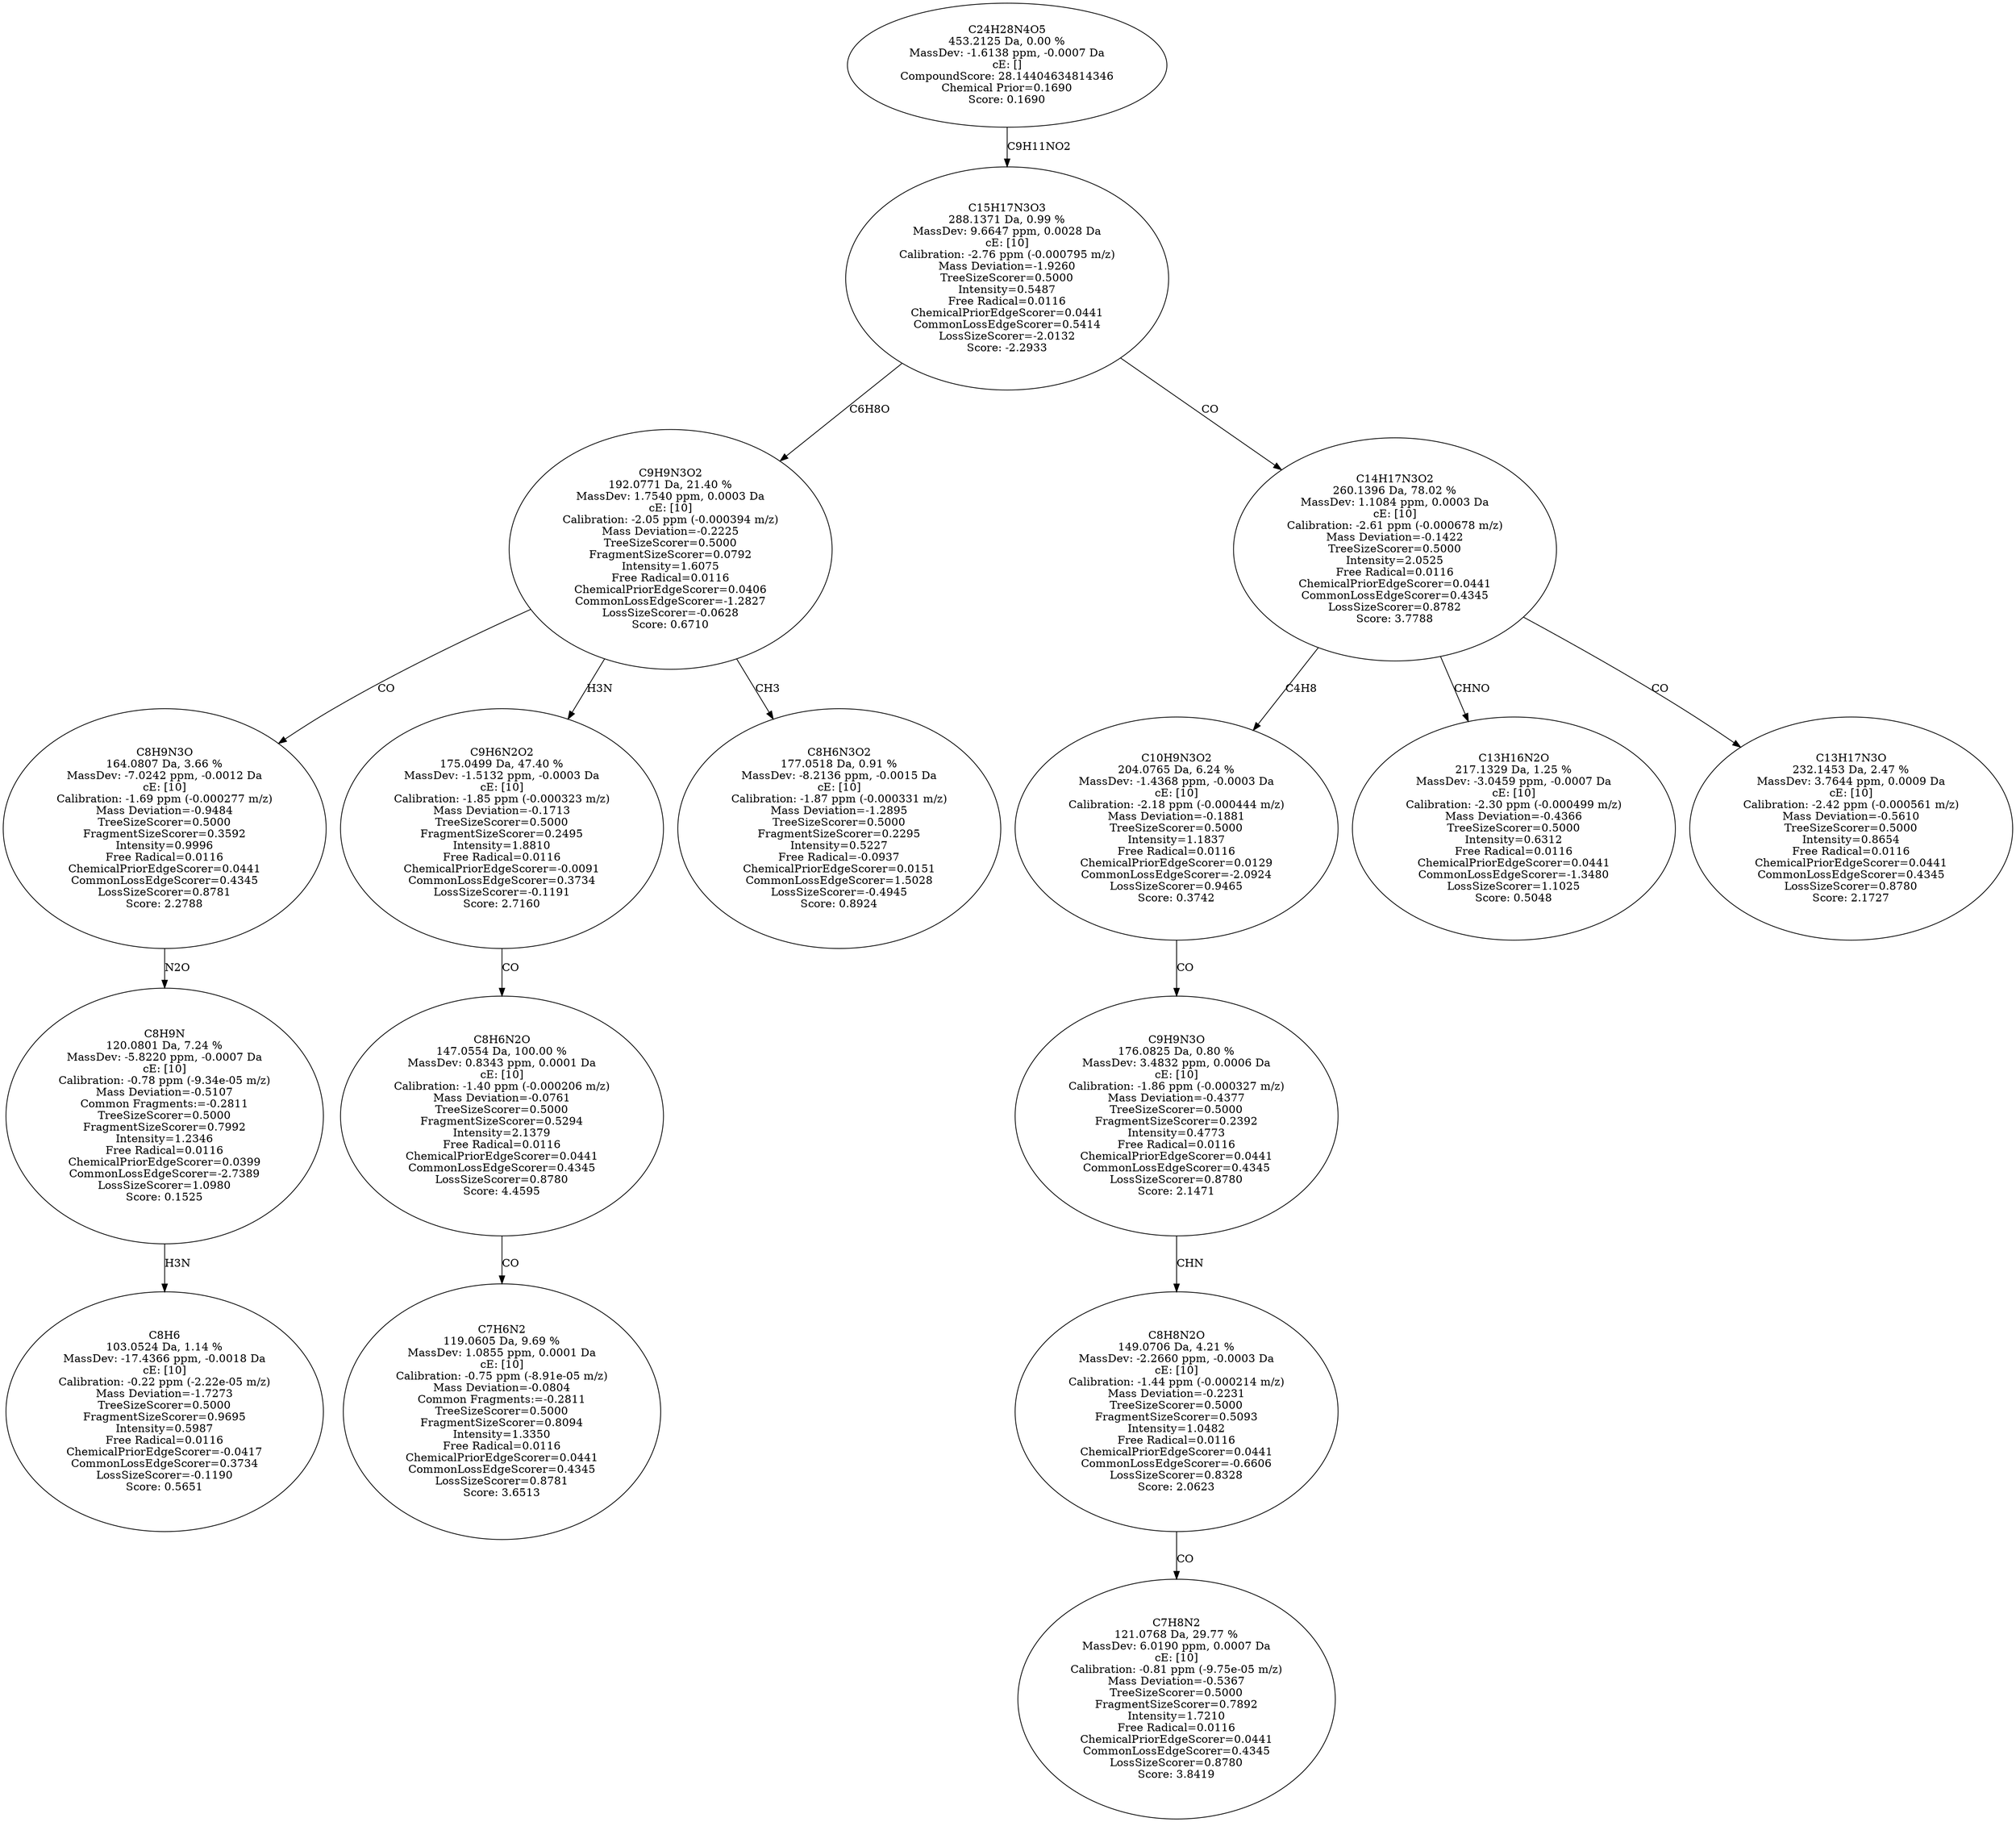 strict digraph {
v1 [label="C8H6\n103.0524 Da, 1.14 %\nMassDev: -17.4366 ppm, -0.0018 Da\ncE: [10]\nCalibration: -0.22 ppm (-2.22e-05 m/z)\nMass Deviation=-1.7273\nTreeSizeScorer=0.5000\nFragmentSizeScorer=0.9695\nIntensity=0.5987\nFree Radical=0.0116\nChemicalPriorEdgeScorer=-0.0417\nCommonLossEdgeScorer=0.3734\nLossSizeScorer=-0.1190\nScore: 0.5651"];
v2 [label="C8H9N\n120.0801 Da, 7.24 %\nMassDev: -5.8220 ppm, -0.0007 Da\ncE: [10]\nCalibration: -0.78 ppm (-9.34e-05 m/z)\nMass Deviation=-0.5107\nCommon Fragments:=-0.2811\nTreeSizeScorer=0.5000\nFragmentSizeScorer=0.7992\nIntensity=1.2346\nFree Radical=0.0116\nChemicalPriorEdgeScorer=0.0399\nCommonLossEdgeScorer=-2.7389\nLossSizeScorer=1.0980\nScore: 0.1525"];
v3 [label="C8H9N3O\n164.0807 Da, 3.66 %\nMassDev: -7.0242 ppm, -0.0012 Da\ncE: [10]\nCalibration: -1.69 ppm (-0.000277 m/z)\nMass Deviation=-0.9484\nTreeSizeScorer=0.5000\nFragmentSizeScorer=0.3592\nIntensity=0.9996\nFree Radical=0.0116\nChemicalPriorEdgeScorer=0.0441\nCommonLossEdgeScorer=0.4345\nLossSizeScorer=0.8781\nScore: 2.2788"];
v4 [label="C7H6N2\n119.0605 Da, 9.69 %\nMassDev: 1.0855 ppm, 0.0001 Da\ncE: [10]\nCalibration: -0.75 ppm (-8.91e-05 m/z)\nMass Deviation=-0.0804\nCommon Fragments:=-0.2811\nTreeSizeScorer=0.5000\nFragmentSizeScorer=0.8094\nIntensity=1.3350\nFree Radical=0.0116\nChemicalPriorEdgeScorer=0.0441\nCommonLossEdgeScorer=0.4345\nLossSizeScorer=0.8781\nScore: 3.6513"];
v5 [label="C8H6N2O\n147.0554 Da, 100.00 %\nMassDev: 0.8343 ppm, 0.0001 Da\ncE: [10]\nCalibration: -1.40 ppm (-0.000206 m/z)\nMass Deviation=-0.0761\nTreeSizeScorer=0.5000\nFragmentSizeScorer=0.5294\nIntensity=2.1379\nFree Radical=0.0116\nChemicalPriorEdgeScorer=0.0441\nCommonLossEdgeScorer=0.4345\nLossSizeScorer=0.8780\nScore: 4.4595"];
v6 [label="C9H6N2O2\n175.0499 Da, 47.40 %\nMassDev: -1.5132 ppm, -0.0003 Da\ncE: [10]\nCalibration: -1.85 ppm (-0.000323 m/z)\nMass Deviation=-0.1713\nTreeSizeScorer=0.5000\nFragmentSizeScorer=0.2495\nIntensity=1.8810\nFree Radical=0.0116\nChemicalPriorEdgeScorer=-0.0091\nCommonLossEdgeScorer=0.3734\nLossSizeScorer=-0.1191\nScore: 2.7160"];
v7 [label="C8H6N3O2\n177.0518 Da, 0.91 %\nMassDev: -8.2136 ppm, -0.0015 Da\ncE: [10]\nCalibration: -1.87 ppm (-0.000331 m/z)\nMass Deviation=-1.2895\nTreeSizeScorer=0.5000\nFragmentSizeScorer=0.2295\nIntensity=0.5227\nFree Radical=-0.0937\nChemicalPriorEdgeScorer=0.0151\nCommonLossEdgeScorer=1.5028\nLossSizeScorer=-0.4945\nScore: 0.8924"];
v8 [label="C9H9N3O2\n192.0771 Da, 21.40 %\nMassDev: 1.7540 ppm, 0.0003 Da\ncE: [10]\nCalibration: -2.05 ppm (-0.000394 m/z)\nMass Deviation=-0.2225\nTreeSizeScorer=0.5000\nFragmentSizeScorer=0.0792\nIntensity=1.6075\nFree Radical=0.0116\nChemicalPriorEdgeScorer=0.0406\nCommonLossEdgeScorer=-1.2827\nLossSizeScorer=-0.0628\nScore: 0.6710"];
v9 [label="C7H8N2\n121.0768 Da, 29.77 %\nMassDev: 6.0190 ppm, 0.0007 Da\ncE: [10]\nCalibration: -0.81 ppm (-9.75e-05 m/z)\nMass Deviation=-0.5367\nTreeSizeScorer=0.5000\nFragmentSizeScorer=0.7892\nIntensity=1.7210\nFree Radical=0.0116\nChemicalPriorEdgeScorer=0.0441\nCommonLossEdgeScorer=0.4345\nLossSizeScorer=0.8780\nScore: 3.8419"];
v10 [label="C8H8N2O\n149.0706 Da, 4.21 %\nMassDev: -2.2660 ppm, -0.0003 Da\ncE: [10]\nCalibration: -1.44 ppm (-0.000214 m/z)\nMass Deviation=-0.2231\nTreeSizeScorer=0.5000\nFragmentSizeScorer=0.5093\nIntensity=1.0482\nFree Radical=0.0116\nChemicalPriorEdgeScorer=0.0441\nCommonLossEdgeScorer=-0.6606\nLossSizeScorer=0.8328\nScore: 2.0623"];
v11 [label="C9H9N3O\n176.0825 Da, 0.80 %\nMassDev: 3.4832 ppm, 0.0006 Da\ncE: [10]\nCalibration: -1.86 ppm (-0.000327 m/z)\nMass Deviation=-0.4377\nTreeSizeScorer=0.5000\nFragmentSizeScorer=0.2392\nIntensity=0.4773\nFree Radical=0.0116\nChemicalPriorEdgeScorer=0.0441\nCommonLossEdgeScorer=0.4345\nLossSizeScorer=0.8780\nScore: 2.1471"];
v12 [label="C10H9N3O2\n204.0765 Da, 6.24 %\nMassDev: -1.4368 ppm, -0.0003 Da\ncE: [10]\nCalibration: -2.18 ppm (-0.000444 m/z)\nMass Deviation=-0.1881\nTreeSizeScorer=0.5000\nIntensity=1.1837\nFree Radical=0.0116\nChemicalPriorEdgeScorer=0.0129\nCommonLossEdgeScorer=-2.0924\nLossSizeScorer=0.9465\nScore: 0.3742"];
v13 [label="C13H16N2O\n217.1329 Da, 1.25 %\nMassDev: -3.0459 ppm, -0.0007 Da\ncE: [10]\nCalibration: -2.30 ppm (-0.000499 m/z)\nMass Deviation=-0.4366\nTreeSizeScorer=0.5000\nIntensity=0.6312\nFree Radical=0.0116\nChemicalPriorEdgeScorer=0.0441\nCommonLossEdgeScorer=-1.3480\nLossSizeScorer=1.1025\nScore: 0.5048"];
v14 [label="C13H17N3O\n232.1453 Da, 2.47 %\nMassDev: 3.7644 ppm, 0.0009 Da\ncE: [10]\nCalibration: -2.42 ppm (-0.000561 m/z)\nMass Deviation=-0.5610\nTreeSizeScorer=0.5000\nIntensity=0.8654\nFree Radical=0.0116\nChemicalPriorEdgeScorer=0.0441\nCommonLossEdgeScorer=0.4345\nLossSizeScorer=0.8780\nScore: 2.1727"];
v15 [label="C14H17N3O2\n260.1396 Da, 78.02 %\nMassDev: 1.1084 ppm, 0.0003 Da\ncE: [10]\nCalibration: -2.61 ppm (-0.000678 m/z)\nMass Deviation=-0.1422\nTreeSizeScorer=0.5000\nIntensity=2.0525\nFree Radical=0.0116\nChemicalPriorEdgeScorer=0.0441\nCommonLossEdgeScorer=0.4345\nLossSizeScorer=0.8782\nScore: 3.7788"];
v16 [label="C15H17N3O3\n288.1371 Da, 0.99 %\nMassDev: 9.6647 ppm, 0.0028 Da\ncE: [10]\nCalibration: -2.76 ppm (-0.000795 m/z)\nMass Deviation=-1.9260\nTreeSizeScorer=0.5000\nIntensity=0.5487\nFree Radical=0.0116\nChemicalPriorEdgeScorer=0.0441\nCommonLossEdgeScorer=0.5414\nLossSizeScorer=-2.0132\nScore: -2.2933"];
v17 [label="C24H28N4O5\n453.2125 Da, 0.00 %\nMassDev: -1.6138 ppm, -0.0007 Da\ncE: []\nCompoundScore: 28.14404634814346\nChemical Prior=0.1690\nScore: 0.1690"];
v2 -> v1 [label="H3N"];
v3 -> v2 [label="N2O"];
v8 -> v3 [label="CO"];
v5 -> v4 [label="CO"];
v6 -> v5 [label="CO"];
v8 -> v6 [label="H3N"];
v8 -> v7 [label="CH3"];
v16 -> v8 [label="C6H8O"];
v10 -> v9 [label="CO"];
v11 -> v10 [label="CHN"];
v12 -> v11 [label="CO"];
v15 -> v12 [label="C4H8"];
v15 -> v13 [label="CHNO"];
v15 -> v14 [label="CO"];
v16 -> v15 [label="CO"];
v17 -> v16 [label="C9H11NO2"];
}